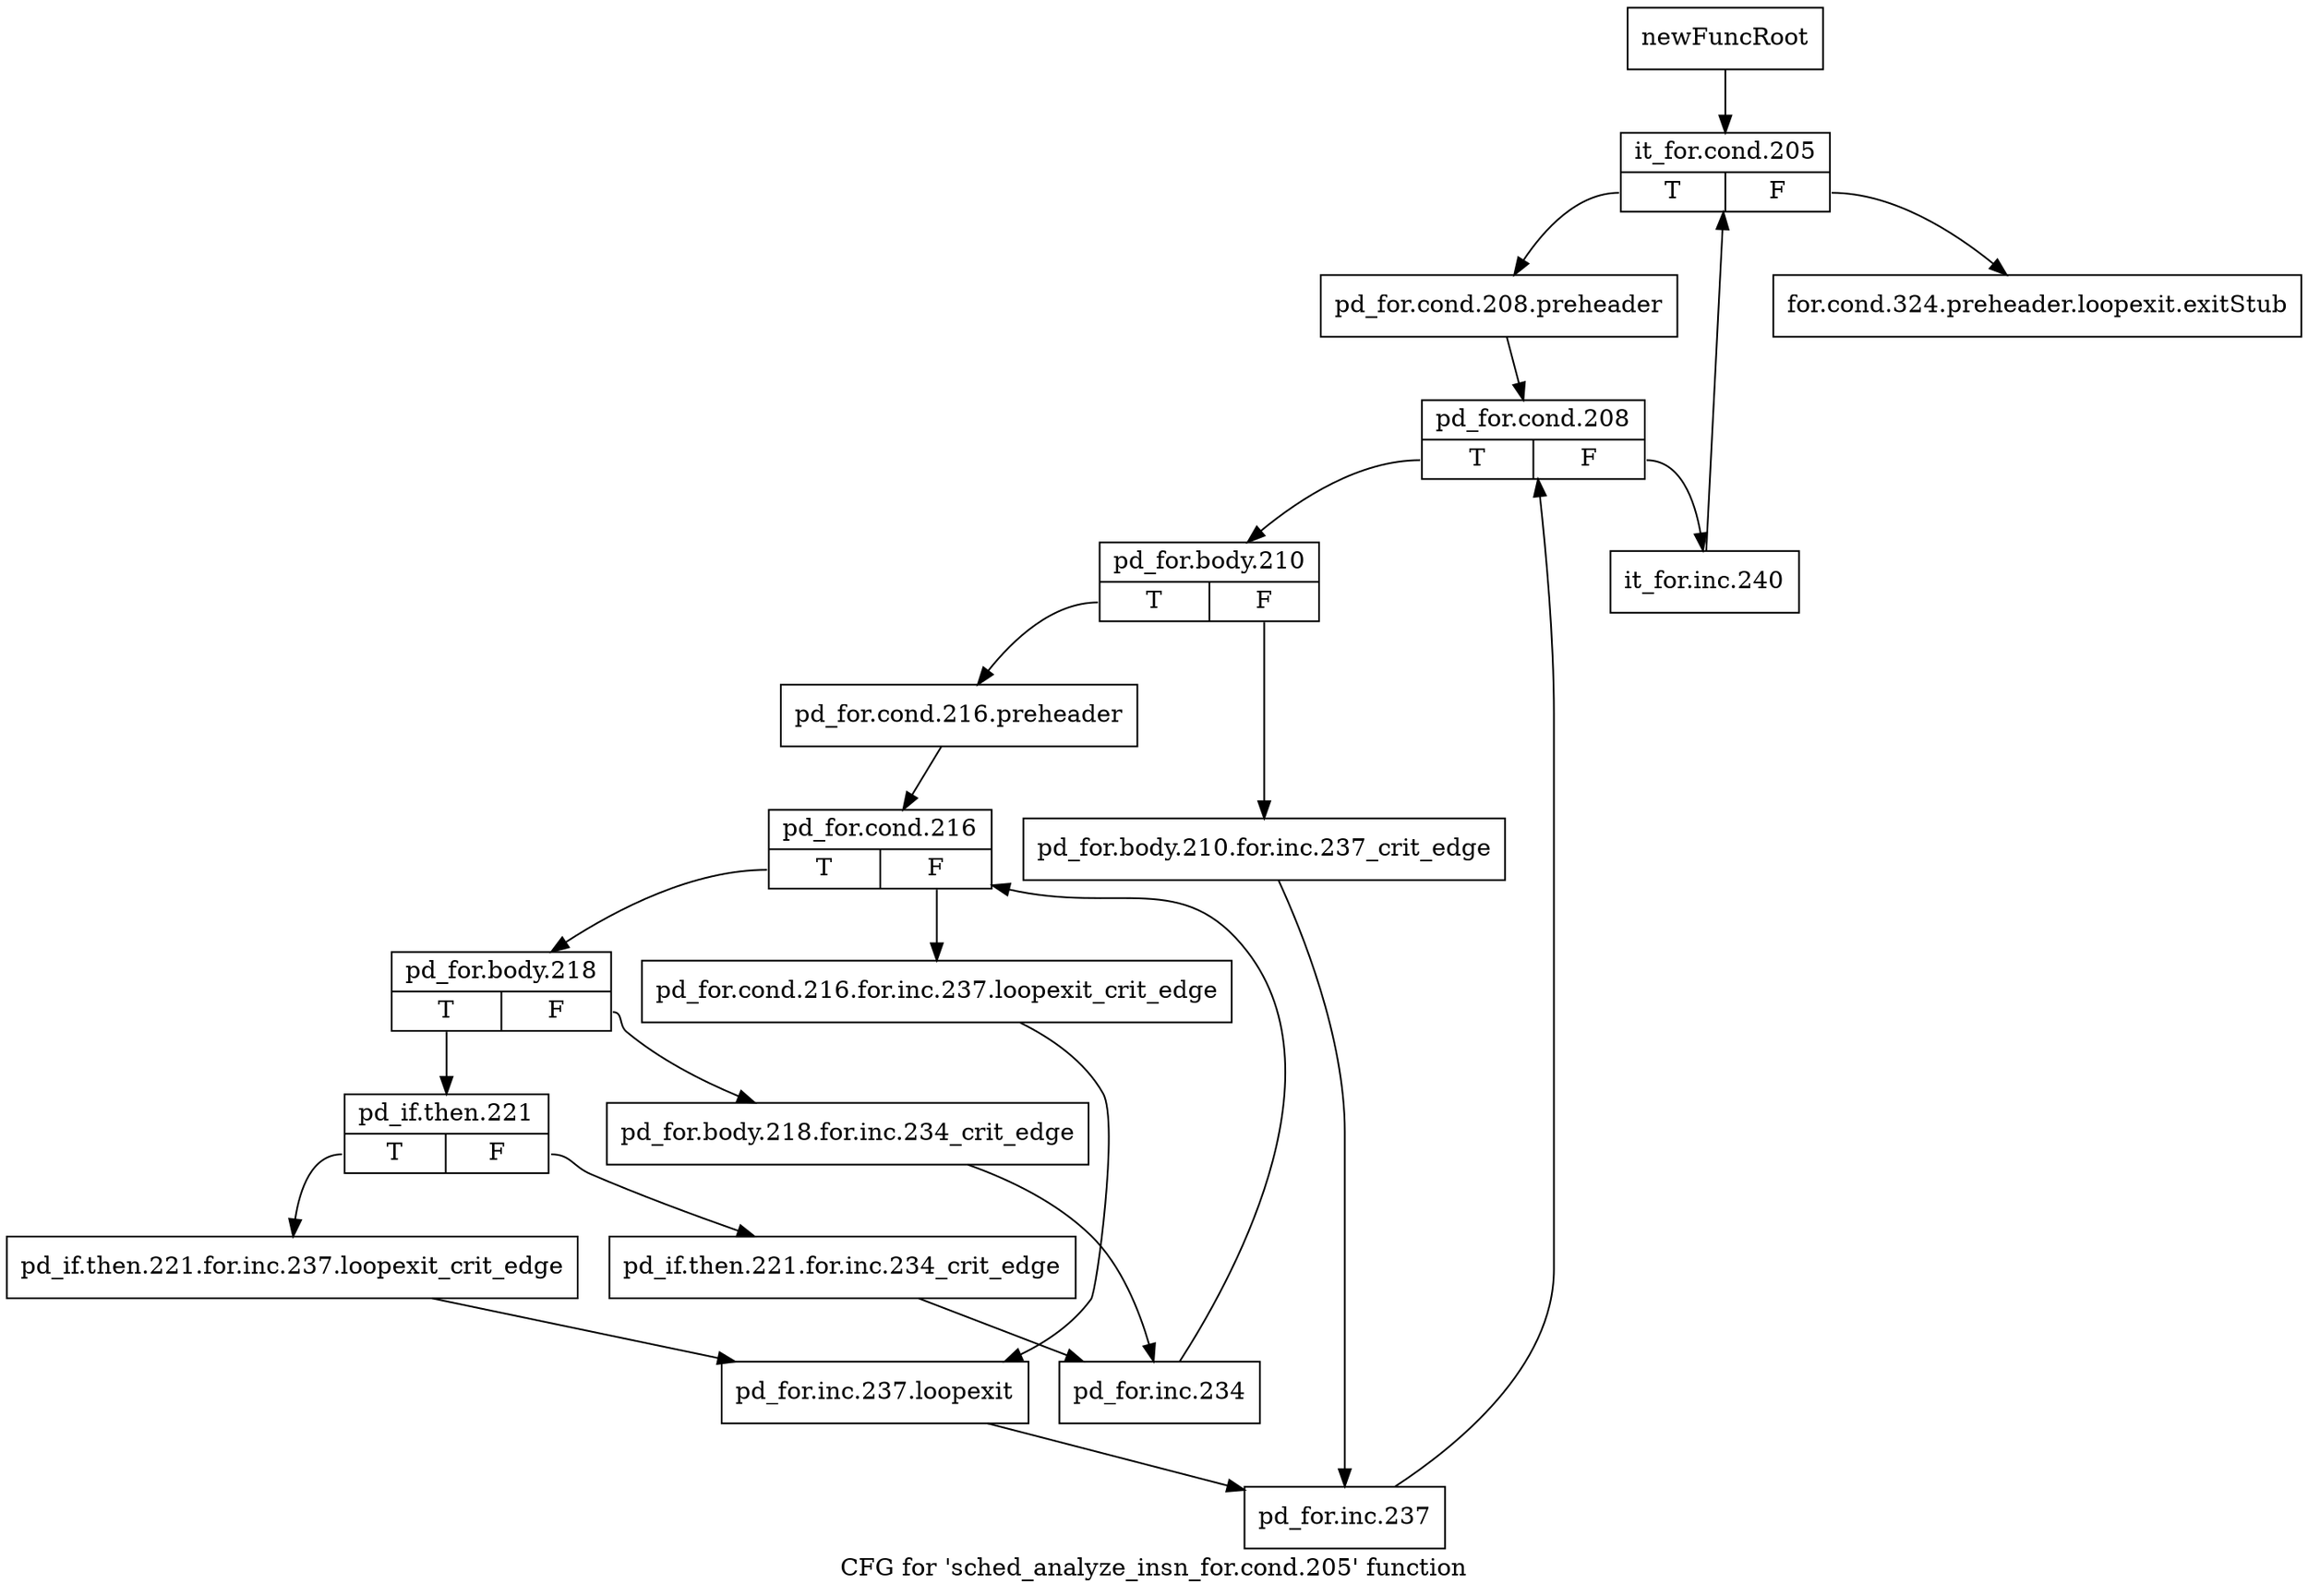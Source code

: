digraph "CFG for 'sched_analyze_insn_for.cond.205' function" {
	label="CFG for 'sched_analyze_insn_for.cond.205' function";

	Node0xc15ed80 [shape=record,label="{newFuncRoot}"];
	Node0xc15ed80 -> Node0xc15ee20;
	Node0xc15edd0 [shape=record,label="{for.cond.324.preheader.loopexit.exitStub}"];
	Node0xc15ee20 [shape=record,label="{it_for.cond.205|{<s0>T|<s1>F}}"];
	Node0xc15ee20:s0 -> Node0xc15ee70;
	Node0xc15ee20:s1 -> Node0xc15edd0;
	Node0xc15ee70 [shape=record,label="{pd_for.cond.208.preheader}"];
	Node0xc15ee70 -> Node0xc15eec0;
	Node0xc15eec0 [shape=record,label="{pd_for.cond.208|{<s0>T|<s1>F}}"];
	Node0xc15eec0:s0 -> Node0xc15ef60;
	Node0xc15eec0:s1 -> Node0xc15ef10;
	Node0xc15ef10 [shape=record,label="{it_for.inc.240}"];
	Node0xc15ef10 -> Node0xc15ee20;
	Node0xc15ef60 [shape=record,label="{pd_for.body.210|{<s0>T|<s1>F}}"];
	Node0xc15ef60:s0 -> Node0xc15f000;
	Node0xc15ef60:s1 -> Node0xc15efb0;
	Node0xc15efb0 [shape=record,label="{pd_for.body.210.for.inc.237_crit_edge}"];
	Node0xc15efb0 -> Node0xc15f320;
	Node0xc15f000 [shape=record,label="{pd_for.cond.216.preheader}"];
	Node0xc15f000 -> Node0xc15f050;
	Node0xc15f050 [shape=record,label="{pd_for.cond.216|{<s0>T|<s1>F}}"];
	Node0xc15f050:s0 -> Node0xc15f0f0;
	Node0xc15f050:s1 -> Node0xc15f0a0;
	Node0xc15f0a0 [shape=record,label="{pd_for.cond.216.for.inc.237.loopexit_crit_edge}"];
	Node0xc15f0a0 -> Node0xc15f2d0;
	Node0xc15f0f0 [shape=record,label="{pd_for.body.218|{<s0>T|<s1>F}}"];
	Node0xc15f0f0:s0 -> Node0xc15f190;
	Node0xc15f0f0:s1 -> Node0xc15f140;
	Node0xc15f140 [shape=record,label="{pd_for.body.218.for.inc.234_crit_edge}"];
	Node0xc15f140 -> Node0xc15f230;
	Node0xc15f190 [shape=record,label="{pd_if.then.221|{<s0>T|<s1>F}}"];
	Node0xc15f190:s0 -> Node0xc15f280;
	Node0xc15f190:s1 -> Node0xc15f1e0;
	Node0xc15f1e0 [shape=record,label="{pd_if.then.221.for.inc.234_crit_edge}"];
	Node0xc15f1e0 -> Node0xc15f230;
	Node0xc15f230 [shape=record,label="{pd_for.inc.234}"];
	Node0xc15f230 -> Node0xc15f050;
	Node0xc15f280 [shape=record,label="{pd_if.then.221.for.inc.237.loopexit_crit_edge}"];
	Node0xc15f280 -> Node0xc15f2d0;
	Node0xc15f2d0 [shape=record,label="{pd_for.inc.237.loopexit}"];
	Node0xc15f2d0 -> Node0xc15f320;
	Node0xc15f320 [shape=record,label="{pd_for.inc.237}"];
	Node0xc15f320 -> Node0xc15eec0;
}
